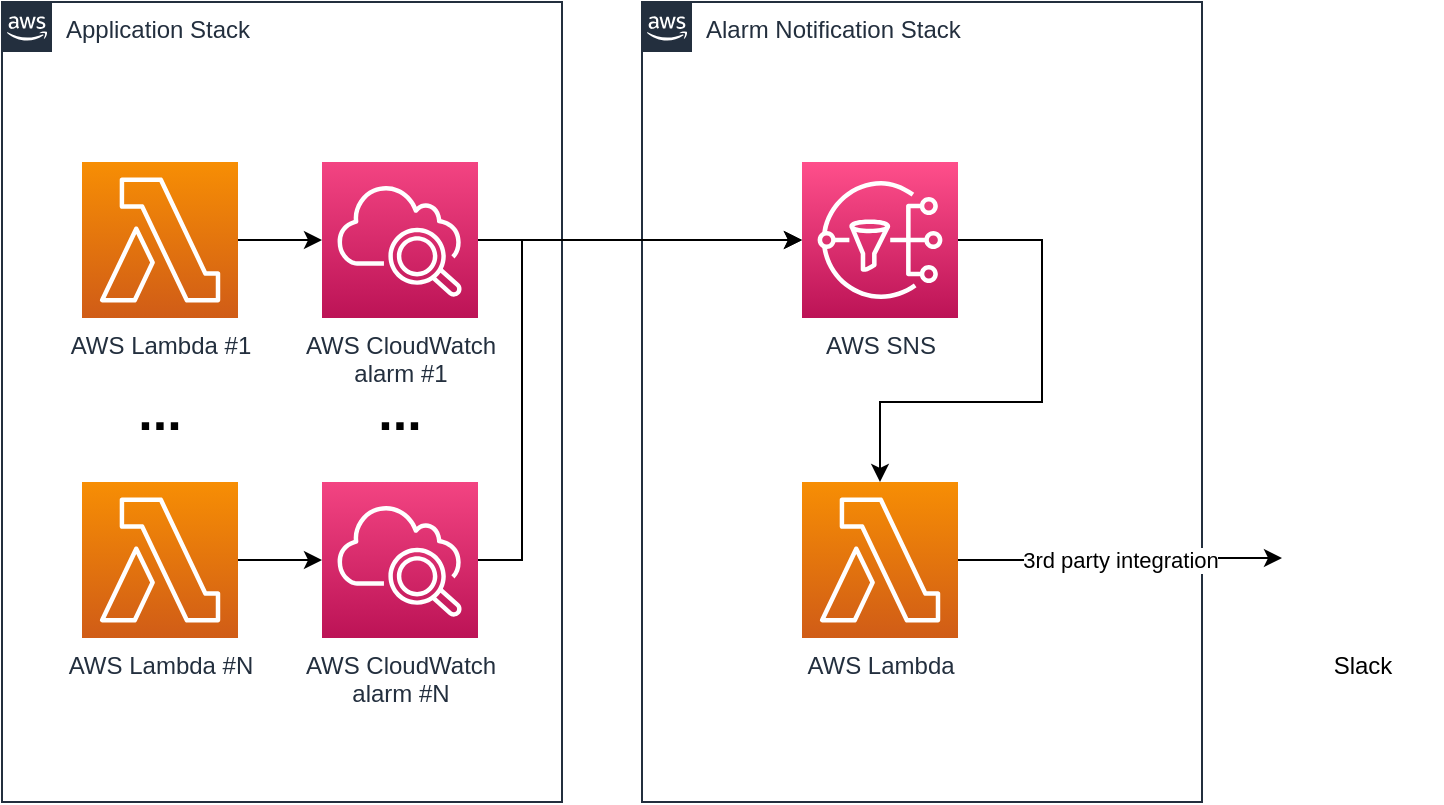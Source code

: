 <mxfile version="21.6.8" type="device">
  <diagram id="Ht1M8jgEwFfnCIfOTk4-" name="Page-1">
    <mxGraphModel dx="2171" dy="1477" grid="1" gridSize="10" guides="1" tooltips="1" connect="1" arrows="1" fold="1" page="1" pageScale="1" pageWidth="1169" pageHeight="827" math="0" shadow="0">
      <root>
        <mxCell id="0" />
        <mxCell id="1" parent="0" />
        <mxCell id="ky2U6U1ULSoTRvF-U-3f-1" value="Application Stack" style="points=[[0,0],[0.25,0],[0.5,0],[0.75,0],[1,0],[1,0.25],[1,0.5],[1,0.75],[1,1],[0.75,1],[0.5,1],[0.25,1],[0,1],[0,0.75],[0,0.5],[0,0.25]];outlineConnect=0;gradientColor=none;html=1;whiteSpace=wrap;fontSize=12;fontStyle=0;shape=mxgraph.aws4.group;grIcon=mxgraph.aws4.group_aws_cloud_alt;strokeColor=#232F3E;fillColor=none;verticalAlign=top;align=left;spacingLeft=30;fontColor=#232F3E;dashed=0;labelBackgroundColor=#ffffff;container=1;pointerEvents=0;collapsible=0;recursiveResize=0;" vertex="1" parent="1">
          <mxGeometry x="-880" y="-760" width="280" height="400" as="geometry" />
        </mxCell>
        <mxCell id="ky2U6U1ULSoTRvF-U-3f-13" style="edgeStyle=orthogonalEdgeStyle;rounded=0;orthogonalLoop=1;jettySize=auto;html=1;" edge="1" parent="ky2U6U1ULSoTRvF-U-3f-1" source="ky2U6U1ULSoTRvF-U-3f-9" target="ky2U6U1ULSoTRvF-U-3f-11">
          <mxGeometry relative="1" as="geometry" />
        </mxCell>
        <mxCell id="ky2U6U1ULSoTRvF-U-3f-9" value="AWS Lambda #1" style="sketch=0;points=[[0,0,0],[0.25,0,0],[0.5,0,0],[0.75,0,0],[1,0,0],[0,1,0],[0.25,1,0],[0.5,1,0],[0.75,1,0],[1,1,0],[0,0.25,0],[0,0.5,0],[0,0.75,0],[1,0.25,0],[1,0.5,0],[1,0.75,0]];outlineConnect=0;fontColor=#232F3E;gradientColor=#F78E04;gradientDirection=north;fillColor=#D05C17;strokeColor=#ffffff;dashed=0;verticalLabelPosition=bottom;verticalAlign=top;align=center;html=1;fontSize=12;fontStyle=0;aspect=fixed;shape=mxgraph.aws4.resourceIcon;resIcon=mxgraph.aws4.lambda;" vertex="1" parent="ky2U6U1ULSoTRvF-U-3f-1">
          <mxGeometry x="40" y="80" width="78" height="78" as="geometry" />
        </mxCell>
        <mxCell id="ky2U6U1ULSoTRvF-U-3f-14" style="edgeStyle=orthogonalEdgeStyle;rounded=0;orthogonalLoop=1;jettySize=auto;html=1;" edge="1" parent="ky2U6U1ULSoTRvF-U-3f-1" source="ky2U6U1ULSoTRvF-U-3f-10" target="ky2U6U1ULSoTRvF-U-3f-12">
          <mxGeometry relative="1" as="geometry" />
        </mxCell>
        <mxCell id="ky2U6U1ULSoTRvF-U-3f-10" value="AWS Lambda #N" style="sketch=0;points=[[0,0,0],[0.25,0,0],[0.5,0,0],[0.75,0,0],[1,0,0],[0,1,0],[0.25,1,0],[0.5,1,0],[0.75,1,0],[1,1,0],[0,0.25,0],[0,0.5,0],[0,0.75,0],[1,0.25,0],[1,0.5,0],[1,0.75,0]];outlineConnect=0;fontColor=#232F3E;gradientColor=#F78E04;gradientDirection=north;fillColor=#D05C17;strokeColor=#ffffff;dashed=0;verticalLabelPosition=bottom;verticalAlign=top;align=center;html=1;fontSize=12;fontStyle=0;aspect=fixed;shape=mxgraph.aws4.resourceIcon;resIcon=mxgraph.aws4.lambda;" vertex="1" parent="ky2U6U1ULSoTRvF-U-3f-1">
          <mxGeometry x="40" y="240" width="78" height="78" as="geometry" />
        </mxCell>
        <mxCell id="ky2U6U1ULSoTRvF-U-3f-11" value="AWS CloudWatch&lt;br&gt;alarm #1" style="sketch=0;points=[[0,0,0],[0.25,0,0],[0.5,0,0],[0.75,0,0],[1,0,0],[0,1,0],[0.25,1,0],[0.5,1,0],[0.75,1,0],[1,1,0],[0,0.25,0],[0,0.5,0],[0,0.75,0],[1,0.25,0],[1,0.5,0],[1,0.75,0]];points=[[0,0,0],[0.25,0,0],[0.5,0,0],[0.75,0,0],[1,0,0],[0,1,0],[0.25,1,0],[0.5,1,0],[0.75,1,0],[1,1,0],[0,0.25,0],[0,0.5,0],[0,0.75,0],[1,0.25,0],[1,0.5,0],[1,0.75,0]];outlineConnect=0;fontColor=#232F3E;gradientColor=#F34482;gradientDirection=north;fillColor=#BC1356;strokeColor=#ffffff;dashed=0;verticalLabelPosition=bottom;verticalAlign=top;align=center;html=1;fontSize=12;fontStyle=0;aspect=fixed;shape=mxgraph.aws4.resourceIcon;resIcon=mxgraph.aws4.cloudwatch_2;" vertex="1" parent="ky2U6U1ULSoTRvF-U-3f-1">
          <mxGeometry x="160" y="80" width="78" height="78" as="geometry" />
        </mxCell>
        <mxCell id="ky2U6U1ULSoTRvF-U-3f-12" value="AWS CloudWatch&lt;br&gt;alarm #N" style="sketch=0;points=[[0,0,0],[0.25,0,0],[0.5,0,0],[0.75,0,0],[1,0,0],[0,1,0],[0.25,1,0],[0.5,1,0],[0.75,1,0],[1,1,0],[0,0.25,0],[0,0.5,0],[0,0.75,0],[1,0.25,0],[1,0.5,0],[1,0.75,0]];points=[[0,0,0],[0.25,0,0],[0.5,0,0],[0.75,0,0],[1,0,0],[0,1,0],[0.25,1,0],[0.5,1,0],[0.75,1,0],[1,1,0],[0,0.25,0],[0,0.5,0],[0,0.75,0],[1,0.25,0],[1,0.5,0],[1,0.75,0]];outlineConnect=0;fontColor=#232F3E;gradientColor=#F34482;gradientDirection=north;fillColor=#BC1356;strokeColor=#ffffff;dashed=0;verticalLabelPosition=bottom;verticalAlign=top;align=center;html=1;fontSize=12;fontStyle=0;aspect=fixed;shape=mxgraph.aws4.resourceIcon;resIcon=mxgraph.aws4.cloudwatch_2;" vertex="1" parent="ky2U6U1ULSoTRvF-U-3f-1">
          <mxGeometry x="160" y="240" width="78" height="78" as="geometry" />
        </mxCell>
        <mxCell id="ky2U6U1ULSoTRvF-U-3f-17" value="..." style="text;html=1;strokeColor=none;fillColor=none;align=center;verticalAlign=middle;whiteSpace=wrap;rounded=0;fontSize=26;fontStyle=1" vertex="1" parent="ky2U6U1ULSoTRvF-U-3f-1">
          <mxGeometry x="49" y="190" width="60" height="30" as="geometry" />
        </mxCell>
        <mxCell id="ky2U6U1ULSoTRvF-U-3f-18" value="..." style="text;html=1;strokeColor=none;fillColor=none;align=center;verticalAlign=middle;whiteSpace=wrap;rounded=0;fontSize=26;fontStyle=1" vertex="1" parent="ky2U6U1ULSoTRvF-U-3f-1">
          <mxGeometry x="169" y="190" width="60" height="30" as="geometry" />
        </mxCell>
        <mxCell id="ky2U6U1ULSoTRvF-U-3f-2" value="Alarm Notification Stack" style="points=[[0,0],[0.25,0],[0.5,0],[0.75,0],[1,0],[1,0.25],[1,0.5],[1,0.75],[1,1],[0.75,1],[0.5,1],[0.25,1],[0,1],[0,0.75],[0,0.5],[0,0.25]];outlineConnect=0;gradientColor=none;html=1;whiteSpace=wrap;fontSize=12;fontStyle=0;shape=mxgraph.aws4.group;grIcon=mxgraph.aws4.group_aws_cloud_alt;strokeColor=#232F3E;fillColor=none;verticalAlign=top;align=left;spacingLeft=30;fontColor=#232F3E;dashed=0;labelBackgroundColor=#ffffff;container=1;pointerEvents=0;collapsible=0;recursiveResize=0;" vertex="1" parent="1">
          <mxGeometry x="-560" y="-760" width="280" height="400" as="geometry" />
        </mxCell>
        <mxCell id="ky2U6U1ULSoTRvF-U-3f-6" style="edgeStyle=orthogonalEdgeStyle;rounded=0;orthogonalLoop=1;jettySize=auto;html=1;entryX=0.5;entryY=0;entryDx=0;entryDy=0;entryPerimeter=0;" edge="1" parent="ky2U6U1ULSoTRvF-U-3f-2" source="ky2U6U1ULSoTRvF-U-3f-3" target="ky2U6U1ULSoTRvF-U-3f-4">
          <mxGeometry relative="1" as="geometry">
            <Array as="points">
              <mxPoint x="200" y="119" />
              <mxPoint x="200" y="200" />
              <mxPoint x="119" y="200" />
            </Array>
          </mxGeometry>
        </mxCell>
        <mxCell id="ky2U6U1ULSoTRvF-U-3f-3" value="AWS SNS" style="sketch=0;points=[[0,0,0],[0.25,0,0],[0.5,0,0],[0.75,0,0],[1,0,0],[0,1,0],[0.25,1,0],[0.5,1,0],[0.75,1,0],[1,1,0],[0,0.25,0],[0,0.5,0],[0,0.75,0],[1,0.25,0],[1,0.5,0],[1,0.75,0]];outlineConnect=0;fontColor=#232F3E;gradientColor=#FF4F8B;gradientDirection=north;fillColor=#BC1356;strokeColor=#ffffff;dashed=0;verticalLabelPosition=bottom;verticalAlign=top;align=center;html=1;fontSize=12;fontStyle=0;aspect=fixed;shape=mxgraph.aws4.resourceIcon;resIcon=mxgraph.aws4.sns;" vertex="1" parent="ky2U6U1ULSoTRvF-U-3f-2">
          <mxGeometry x="80" y="80" width="78" height="78" as="geometry" />
        </mxCell>
        <mxCell id="ky2U6U1ULSoTRvF-U-3f-4" value="AWS Lambda" style="sketch=0;points=[[0,0,0],[0.25,0,0],[0.5,0,0],[0.75,0,0],[1,0,0],[0,1,0],[0.25,1,0],[0.5,1,0],[0.75,1,0],[1,1,0],[0,0.25,0],[0,0.5,0],[0,0.75,0],[1,0.25,0],[1,0.5,0],[1,0.75,0]];outlineConnect=0;fontColor=#232F3E;gradientColor=#F78E04;gradientDirection=north;fillColor=#D05C17;strokeColor=#ffffff;dashed=0;verticalLabelPosition=bottom;verticalAlign=top;align=center;html=1;fontSize=12;fontStyle=0;aspect=fixed;shape=mxgraph.aws4.resourceIcon;resIcon=mxgraph.aws4.lambda;" vertex="1" parent="ky2U6U1ULSoTRvF-U-3f-2">
          <mxGeometry x="80" y="240" width="78" height="78" as="geometry" />
        </mxCell>
        <mxCell id="ky2U6U1ULSoTRvF-U-3f-7" value="Slack" style="shape=image;html=1;verticalAlign=top;verticalLabelPosition=bottom;labelBackgroundColor=#ffffff;imageAspect=0;aspect=fixed;image=https://cdn2.iconfinder.com/data/icons/social-media-2285/512/1_Slack_colored_svg-128.png" vertex="1" parent="1">
          <mxGeometry x="-240" y="-522" width="80" height="80" as="geometry" />
        </mxCell>
        <mxCell id="ky2U6U1ULSoTRvF-U-3f-8" value="3rd party integration" style="edgeStyle=orthogonalEdgeStyle;rounded=0;orthogonalLoop=1;jettySize=auto;html=1;entryX=0;entryY=0.5;entryDx=0;entryDy=0;" edge="1" parent="1" source="ky2U6U1ULSoTRvF-U-3f-4" target="ky2U6U1ULSoTRvF-U-3f-7">
          <mxGeometry relative="1" as="geometry" />
        </mxCell>
        <mxCell id="ky2U6U1ULSoTRvF-U-3f-15" style="edgeStyle=orthogonalEdgeStyle;rounded=0;orthogonalLoop=1;jettySize=auto;html=1;" edge="1" parent="1" source="ky2U6U1ULSoTRvF-U-3f-11" target="ky2U6U1ULSoTRvF-U-3f-3">
          <mxGeometry relative="1" as="geometry" />
        </mxCell>
        <mxCell id="ky2U6U1ULSoTRvF-U-3f-16" style="edgeStyle=orthogonalEdgeStyle;rounded=0;orthogonalLoop=1;jettySize=auto;html=1;entryX=0;entryY=0.5;entryDx=0;entryDy=0;entryPerimeter=0;" edge="1" parent="1" source="ky2U6U1ULSoTRvF-U-3f-12" target="ky2U6U1ULSoTRvF-U-3f-3">
          <mxGeometry relative="1" as="geometry">
            <Array as="points">
              <mxPoint x="-620" y="-481" />
              <mxPoint x="-620" y="-641" />
            </Array>
          </mxGeometry>
        </mxCell>
      </root>
    </mxGraphModel>
  </diagram>
</mxfile>
